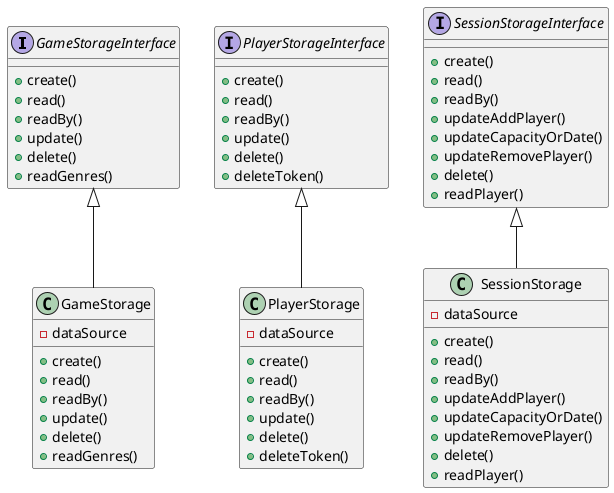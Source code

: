 @startuml
'https://plantuml.com/sequence-diagram

Interface GameStorageInterface {
    +create()
    +read()
    +readBy()
    +update()
    +delete()
    +readGenres()
}

Interface PlayerStorageInterface {
    +create()
    +read()
    +readBy()
    +update()
    +delete()
    +deleteToken()
}

Interface SessionStorageInterface {
    +create()
    +read()
    +readBy()
    +updateAddPlayer()
    +updateCapacityOrDate()
    +updateRemovePlayer()
    +delete()
    +readPlayer()
}

class GameStorage {
    +create()
    +read()
    +readBy()
    +update()
    +delete()
    +readGenres()
    - dataSource
}

class PlayerStorage {
    +create()
    +read()
    +readBy()
    +update()
    +delete()
    +deleteToken()
    - dataSource
}

class SessionStorage {
    +create()
    +read()
    +readBy()
    +updateAddPlayer()
    +updateCapacityOrDate()
    +updateRemovePlayer()
    +delete()
    +readPlayer()
    - dataSource
}

GameStorageInterface <|-- GameStorage
PlayerStorageInterface <|-- PlayerStorage
SessionStorageInterface <|-- SessionStorage

@enduml